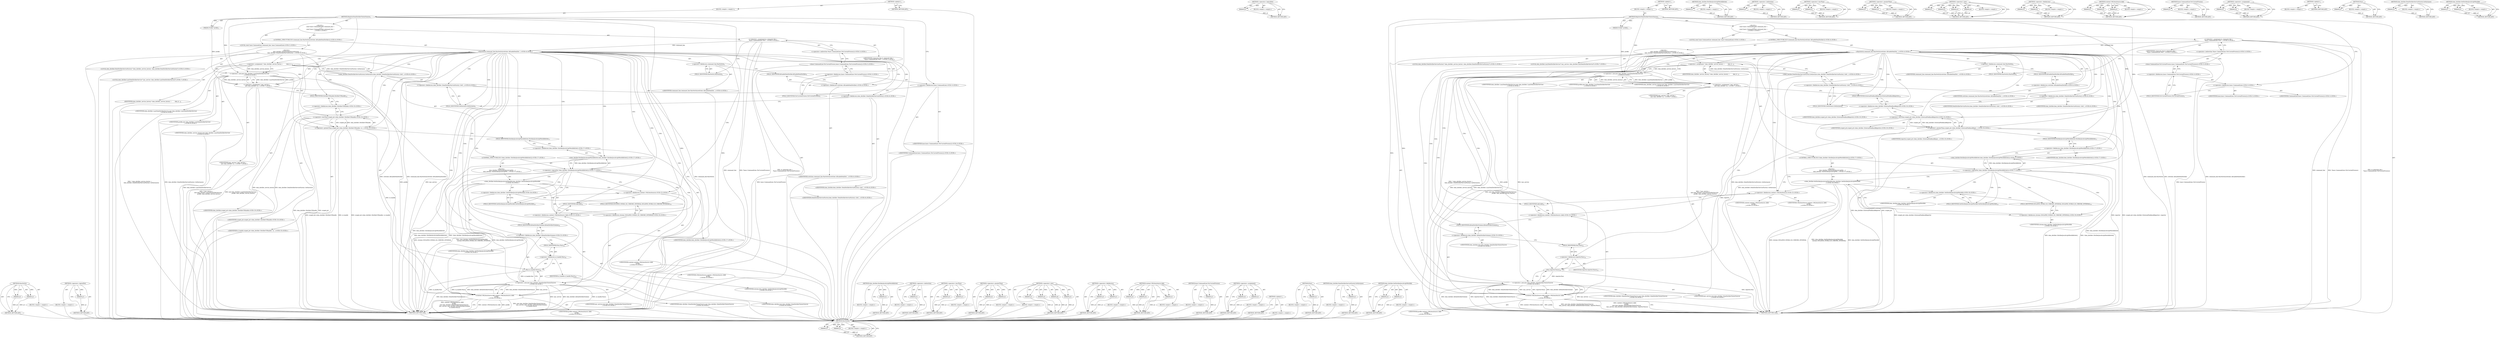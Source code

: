 digraph "dom_distiller.SetDistillerJavaScriptWorldId" {
vulnerable_137 [label=<(METHOD,HasSwitch)>];
vulnerable_138 [label=<(PARAM,p1)>];
vulnerable_139 [label=<(PARAM,p2)>];
vulnerable_140 [label=<(BLOCK,&lt;empty&gt;,&lt;empty&gt;)>];
vulnerable_141 [label=<(METHOD_RETURN,ANY)>];
vulnerable_163 [label=<(METHOD,&lt;operator&gt;.logicalNot)>];
vulnerable_164 [label=<(PARAM,p1)>];
vulnerable_165 [label=<(BLOCK,&lt;empty&gt;,&lt;empty&gt;)>];
vulnerable_166 [label=<(METHOD_RETURN,ANY)>];
vulnerable_6 [label=<(METHOD,&lt;global&gt;)<SUB>1</SUB>>];
vulnerable_7 [label=<(BLOCK,&lt;empty&gt;,&lt;empty&gt;)<SUB>1</SUB>>];
vulnerable_8 [label=<(METHOD,RegisterDomDistillerViewerSource)<SUB>1</SUB>>];
vulnerable_9 [label=<(PARAM,Profile* profile)<SUB>1</SUB>>];
vulnerable_10 [label="<(BLOCK,{
  const base::CommandLine&amp; command_line =
   ...,{
  const base::CommandLine&amp; command_line =
   ...)<SUB>1</SUB>>"];
vulnerable_11 [label="<(LOCAL,const base.CommandLine command_line: base.CommandLine)<SUB>2</SUB>>"];
vulnerable_12 [label="<(&lt;operator&gt;.assignment,&amp; command_line =
      *base::CommandLine::ForC...)<SUB>2</SUB>>"];
vulnerable_13 [label="<(IDENTIFIER,command_line,&amp; command_line =
      *base::CommandLine::ForC...)<SUB>2</SUB>>"];
vulnerable_14 [label="<(&lt;operator&gt;.indirection,*base::CommandLine::ForCurrentProcess())<SUB>3</SUB>>"];
vulnerable_15 [label="<(base.CommandLine.ForCurrentProcess,base::CommandLine::ForCurrentProcess())<SUB>3</SUB>>"];
vulnerable_16 [label="<(&lt;operator&gt;.fieldAccess,base::CommandLine::ForCurrentProcess)<SUB>3</SUB>>"];
vulnerable_17 [label="<(&lt;operator&gt;.fieldAccess,base::CommandLine)<SUB>3</SUB>>"];
vulnerable_18 [label="<(IDENTIFIER,base,base::CommandLine::ForCurrentProcess())<SUB>3</SUB>>"];
vulnerable_19 [label="<(IDENTIFIER,CommandLine,base::CommandLine::ForCurrentProcess())<SUB>3</SUB>>"];
vulnerable_20 [label=<(FIELD_IDENTIFIER,ForCurrentProcess,ForCurrentProcess)<SUB>3</SUB>>];
vulnerable_21 [label="<(CONTROL_STRUCTURE,IF,if (command_line.HasSwitch(switches::kEnableDomDistiller)))<SUB>4</SUB>>"];
vulnerable_22 [label="<(HasSwitch,command_line.HasSwitch(switches::kEnableDomDist...)<SUB>4</SUB>>"];
vulnerable_23 [label=<(&lt;operator&gt;.fieldAccess,command_line.HasSwitch)<SUB>4</SUB>>];
vulnerable_24 [label="<(IDENTIFIER,command_line,command_line.HasSwitch(switches::kEnableDomDist...)<SUB>4</SUB>>"];
vulnerable_25 [label=<(FIELD_IDENTIFIER,HasSwitch,HasSwitch)<SUB>4</SUB>>];
vulnerable_26 [label="<(&lt;operator&gt;.fieldAccess,switches::kEnableDomDistiller)<SUB>4</SUB>>"];
vulnerable_27 [label="<(IDENTIFIER,switches,command_line.HasSwitch(switches::kEnableDomDist...)<SUB>4</SUB>>"];
vulnerable_28 [label=<(FIELD_IDENTIFIER,kEnableDomDistiller,kEnableDomDistiller)<SUB>4</SUB>>];
vulnerable_29 [label="<(BLOCK,{
    dom_distiller::DomDistillerServiceFactory...,{
    dom_distiller::DomDistillerServiceFactory...)<SUB>4</SUB>>"];
vulnerable_30 [label="<(LOCAL,dom_distiller.DomDistillerServiceFactory* dom_distiller_service_factory: dom_distiller.DomDistillerServiceFactory*)<SUB>5</SUB>>"];
vulnerable_31 [label=<(&lt;operator&gt;.assignment,* dom_distiller_service_factory =
        dom_d...)<SUB>5</SUB>>];
vulnerable_32 [label=<(IDENTIFIER,dom_distiller_service_factory,* dom_distiller_service_factory =
        dom_d...)<SUB>5</SUB>>];
vulnerable_33 [label="<(dom_distiller.DomDistillerServiceFactory.GetInstance,dom_distiller::DomDistillerServiceFactory::GetI...)<SUB>6</SUB>>"];
vulnerable_34 [label="<(&lt;operator&gt;.fieldAccess,dom_distiller::DomDistillerServiceFactory::GetI...)<SUB>6</SUB>>"];
vulnerable_35 [label="<(&lt;operator&gt;.fieldAccess,dom_distiller::DomDistillerServiceFactory)<SUB>6</SUB>>"];
vulnerable_36 [label="<(IDENTIFIER,dom_distiller,dom_distiller::DomDistillerServiceFactory::GetI...)<SUB>6</SUB>>"];
vulnerable_37 [label="<(IDENTIFIER,DomDistillerServiceFactory,dom_distiller::DomDistillerServiceFactory::GetI...)<SUB>6</SUB>>"];
vulnerable_38 [label=<(FIELD_IDENTIFIER,GetInstance,GetInstance)<SUB>6</SUB>>];
vulnerable_39 [label="<(LOCAL,dom_distiller.LazyDomDistillerService* lazy_service: dom_distiller.LazyDomDistillerService*)<SUB>7</SUB>>"];
vulnerable_40 [label="<(&lt;operator&gt;.assignment,* lazy_service =
         new dom_distiller::La...)<SUB>7</SUB>>"];
vulnerable_41 [label="<(IDENTIFIER,lazy_service,* lazy_service =
         new dom_distiller::La...)<SUB>7</SUB>>"];
vulnerable_42 [label="<(&lt;operator&gt;.new,new dom_distiller::LazyDomDistillerService(
   ...)<SUB>8</SUB>>"];
vulnerable_43 [label="<(IDENTIFIER,dom_distiller::LazyDomDistillerService,new dom_distiller::LazyDomDistillerService(
   ...)<SUB>8</SUB>>"];
vulnerable_44 [label="<(IDENTIFIER,profile,new dom_distiller::LazyDomDistillerService(
   ...)<SUB>9</SUB>>"];
vulnerable_45 [label="<(IDENTIFIER,dom_distiller_service_factory,new dom_distiller::LazyDomDistillerService(
   ...)<SUB>9</SUB>>"];
vulnerable_46 [label="<(&lt;operator&gt;.greaterThan,scoped_ptr&lt;dom_distiller::ExternalFeedbackRepor...)<SUB>10</SUB>>"];
vulnerable_47 [label="<(&lt;operator&gt;.lessThan,scoped_ptr&lt;dom_distiller::ExternalFeedbackReporter)<SUB>10</SUB>>"];
vulnerable_48 [label="<(IDENTIFIER,scoped_ptr,scoped_ptr&lt;dom_distiller::ExternalFeedbackReporter)<SUB>10</SUB>>"];
vulnerable_49 [label="<(&lt;operator&gt;.fieldAccess,dom_distiller::ExternalFeedbackReporter)<SUB>10</SUB>>"];
vulnerable_50 [label="<(IDENTIFIER,dom_distiller,scoped_ptr&lt;dom_distiller::ExternalFeedbackReporter)<SUB>10</SUB>>"];
vulnerable_51 [label=<(FIELD_IDENTIFIER,ExternalFeedbackReporter,ExternalFeedbackReporter)<SUB>10</SUB>>];
vulnerable_52 [label="<(IDENTIFIER,reporter,scoped_ptr&lt;dom_distiller::ExternalFeedbackRepor...)<SUB>10</SUB>>"];
vulnerable_53 [label="<(CONTROL_STRUCTURE,IF,if (!dom_distiller::DistillerJavaScriptWorldIdIsSet()))<SUB>17</SUB>>"];
vulnerable_54 [label="<(&lt;operator&gt;.logicalNot,!dom_distiller::DistillerJavaScriptWorldIdIsSet())<SUB>17</SUB>>"];
vulnerable_55 [label="<(dom_distiller.DistillerJavaScriptWorldIdIsSet,dom_distiller::DistillerJavaScriptWorldIdIsSet())<SUB>17</SUB>>"];
vulnerable_56 [label="<(&lt;operator&gt;.fieldAccess,dom_distiller::DistillerJavaScriptWorldIdIsSet)<SUB>17</SUB>>"];
vulnerable_57 [label="<(IDENTIFIER,dom_distiller,dom_distiller::DistillerJavaScriptWorldIdIsSet())<SUB>17</SUB>>"];
vulnerable_58 [label=<(FIELD_IDENTIFIER,DistillerJavaScriptWorldIdIsSet,DistillerJavaScriptWorldIdIsSet)<SUB>17</SUB>>];
vulnerable_59 [label="<(BLOCK,{
      dom_distiller::SetDistillerJavaScriptWo...,{
      dom_distiller::SetDistillerJavaScriptWo...)<SUB>17</SUB>>"];
vulnerable_60 [label="<(dom_distiller.SetDistillerJavaScriptWorldId,dom_distiller::SetDistillerJavaScriptWorldId(
 ...)<SUB>18</SUB>>"];
vulnerable_61 [label="<(&lt;operator&gt;.fieldAccess,dom_distiller::SetDistillerJavaScriptWorldId)<SUB>18</SUB>>"];
vulnerable_62 [label="<(IDENTIFIER,dom_distiller,dom_distiller::SetDistillerJavaScriptWorldId(
 ...)<SUB>18</SUB>>"];
vulnerable_63 [label=<(FIELD_IDENTIFIER,SetDistillerJavaScriptWorldId,SetDistillerJavaScriptWorldId)<SUB>18</SUB>>];
vulnerable_64 [label="<(&lt;operator&gt;.fieldAccess,chrome::ISOLATED_WORLD_ID_CHROME_INTERNAL)<SUB>19</SUB>>"];
vulnerable_65 [label="<(IDENTIFIER,chrome,dom_distiller::SetDistillerJavaScriptWorldId(
 ...)<SUB>19</SUB>>"];
vulnerable_66 [label=<(FIELD_IDENTIFIER,ISOLATED_WORLD_ID_CHROME_INTERNAL,ISOLATED_WORLD_ID_CHROME_INTERNAL)<SUB>19</SUB>>];
vulnerable_67 [label="<(content.URLDataSource.Add,content::URLDataSource::Add(
         profile,
...)<SUB>22</SUB>>"];
vulnerable_68 [label="<(&lt;operator&gt;.fieldAccess,content::URLDataSource::Add)<SUB>22</SUB>>"];
vulnerable_69 [label="<(&lt;operator&gt;.fieldAccess,content::URLDataSource)<SUB>22</SUB>>"];
vulnerable_70 [label="<(IDENTIFIER,content,content::URLDataSource::Add(
         profile,
...)<SUB>22</SUB>>"];
vulnerable_71 [label="<(IDENTIFIER,URLDataSource,content::URLDataSource::Add(
         profile,
...)<SUB>22</SUB>>"];
vulnerable_72 [label=<(FIELD_IDENTIFIER,Add,Add)<SUB>22</SUB>>];
vulnerable_73 [label="<(IDENTIFIER,profile,content::URLDataSource::Add(
         profile,
...)<SUB>23</SUB>>"];
vulnerable_74 [label="<(&lt;operator&gt;.new,new dom_distiller::DomDistillerViewerSource(
  ...)<SUB>24</SUB>>"];
vulnerable_75 [label="<(IDENTIFIER,dom_distiller::DomDistillerViewerSource,new dom_distiller::DomDistillerViewerSource(
  ...)<SUB>24</SUB>>"];
vulnerable_76 [label="<(IDENTIFIER,lazy_service,new dom_distiller::DomDistillerViewerSource(
  ...)<SUB>25</SUB>>"];
vulnerable_77 [label="<(&lt;operator&gt;.fieldAccess,dom_distiller::kDomDistillerScheme)<SUB>25</SUB>>"];
vulnerable_78 [label="<(IDENTIFIER,dom_distiller,new dom_distiller::DomDistillerViewerSource(
  ...)<SUB>25</SUB>>"];
vulnerable_79 [label=<(FIELD_IDENTIFIER,kDomDistillerScheme,kDomDistillerScheme)<SUB>25</SUB>>];
vulnerable_80 [label=<(Pass,reporter.Pass())<SUB>25</SUB>>];
vulnerable_81 [label=<(&lt;operator&gt;.fieldAccess,reporter.Pass)<SUB>25</SUB>>];
vulnerable_82 [label=<(IDENTIFIER,reporter,reporter.Pass())<SUB>25</SUB>>];
vulnerable_83 [label=<(FIELD_IDENTIFIER,Pass,Pass)<SUB>25</SUB>>];
vulnerable_84 [label=<(METHOD_RETURN,void)<SUB>1</SUB>>];
vulnerable_86 [label=<(METHOD_RETURN,ANY)<SUB>1</SUB>>];
vulnerable_167 [label=<(METHOD,dom_distiller.DistillerJavaScriptWorldIdIsSet)>];
vulnerable_168 [label=<(PARAM,p1)>];
vulnerable_169 [label=<(BLOCK,&lt;empty&gt;,&lt;empty&gt;)>];
vulnerable_170 [label=<(METHOD_RETURN,ANY)>];
vulnerable_124 [label=<(METHOD,&lt;operator&gt;.indirection)>];
vulnerable_125 [label=<(PARAM,p1)>];
vulnerable_126 [label=<(BLOCK,&lt;empty&gt;,&lt;empty&gt;)>];
vulnerable_127 [label=<(METHOD_RETURN,ANY)>];
vulnerable_158 [label=<(METHOD,&lt;operator&gt;.lessThan)>];
vulnerable_159 [label=<(PARAM,p1)>];
vulnerable_160 [label=<(PARAM,p2)>];
vulnerable_161 [label=<(BLOCK,&lt;empty&gt;,&lt;empty&gt;)>];
vulnerable_162 [label=<(METHOD_RETURN,ANY)>];
vulnerable_153 [label=<(METHOD,&lt;operator&gt;.greaterThan)>];
vulnerable_154 [label=<(PARAM,p1)>];
vulnerable_155 [label=<(PARAM,p2)>];
vulnerable_156 [label=<(BLOCK,&lt;empty&gt;,&lt;empty&gt;)>];
vulnerable_157 [label=<(METHOD_RETURN,ANY)>];
vulnerable_146 [label=<(METHOD,&lt;operator&gt;.new)>];
vulnerable_147 [label=<(PARAM,p1)>];
vulnerable_148 [label=<(PARAM,p2)>];
vulnerable_149 [label=<(PARAM,p3)>];
vulnerable_150 [label=<(PARAM,p4)>];
vulnerable_151 [label=<(BLOCK,&lt;empty&gt;,&lt;empty&gt;)>];
vulnerable_152 [label=<(METHOD_RETURN,ANY)>];
vulnerable_132 [label=<(METHOD,&lt;operator&gt;.fieldAccess)>];
vulnerable_133 [label=<(PARAM,p1)>];
vulnerable_134 [label=<(PARAM,p2)>];
vulnerable_135 [label=<(BLOCK,&lt;empty&gt;,&lt;empty&gt;)>];
vulnerable_136 [label=<(METHOD_RETURN,ANY)>];
vulnerable_176 [label=<(METHOD,content.URLDataSource.Add)>];
vulnerable_177 [label=<(PARAM,p1)>];
vulnerable_178 [label=<(PARAM,p2)>];
vulnerable_179 [label=<(PARAM,p3)>];
vulnerable_180 [label=<(BLOCK,&lt;empty&gt;,&lt;empty&gt;)>];
vulnerable_181 [label=<(METHOD_RETURN,ANY)>];
vulnerable_128 [label=<(METHOD,base.CommandLine.ForCurrentProcess)>];
vulnerable_129 [label=<(PARAM,p1)>];
vulnerable_130 [label=<(BLOCK,&lt;empty&gt;,&lt;empty&gt;)>];
vulnerable_131 [label=<(METHOD_RETURN,ANY)>];
vulnerable_119 [label=<(METHOD,&lt;operator&gt;.assignment)>];
vulnerable_120 [label=<(PARAM,p1)>];
vulnerable_121 [label=<(PARAM,p2)>];
vulnerable_122 [label=<(BLOCK,&lt;empty&gt;,&lt;empty&gt;)>];
vulnerable_123 [label=<(METHOD_RETURN,ANY)>];
vulnerable_113 [label=<(METHOD,&lt;global&gt;)<SUB>1</SUB>>];
vulnerable_114 [label=<(BLOCK,&lt;empty&gt;,&lt;empty&gt;)>];
vulnerable_115 [label=<(METHOD_RETURN,ANY)>];
vulnerable_182 [label=<(METHOD,Pass)>];
vulnerable_183 [label=<(PARAM,p1)>];
vulnerable_184 [label=<(BLOCK,&lt;empty&gt;,&lt;empty&gt;)>];
vulnerable_185 [label=<(METHOD_RETURN,ANY)>];
vulnerable_142 [label=<(METHOD,dom_distiller.DomDistillerServiceFactory.GetInstance)>];
vulnerable_143 [label=<(PARAM,p1)>];
vulnerable_144 [label=<(BLOCK,&lt;empty&gt;,&lt;empty&gt;)>];
vulnerable_145 [label=<(METHOD_RETURN,ANY)>];
vulnerable_171 [label=<(METHOD,dom_distiller.SetDistillerJavaScriptWorldId)>];
vulnerable_172 [label=<(PARAM,p1)>];
vulnerable_173 [label=<(PARAM,p2)>];
vulnerable_174 [label=<(BLOCK,&lt;empty&gt;,&lt;empty&gt;)>];
vulnerable_175 [label=<(METHOD_RETURN,ANY)>];
fixed_137 [label=<(METHOD,HasSwitch)>];
fixed_138 [label=<(PARAM,p1)>];
fixed_139 [label=<(PARAM,p2)>];
fixed_140 [label=<(BLOCK,&lt;empty&gt;,&lt;empty&gt;)>];
fixed_141 [label=<(METHOD_RETURN,ANY)>];
fixed_163 [label=<(METHOD,&lt;operator&gt;.logicalNot)>];
fixed_164 [label=<(PARAM,p1)>];
fixed_165 [label=<(BLOCK,&lt;empty&gt;,&lt;empty&gt;)>];
fixed_166 [label=<(METHOD_RETURN,ANY)>];
fixed_6 [label=<(METHOD,&lt;global&gt;)<SUB>1</SUB>>];
fixed_7 [label=<(BLOCK,&lt;empty&gt;,&lt;empty&gt;)<SUB>1</SUB>>];
fixed_8 [label=<(METHOD,RegisterDomDistillerViewerSource)<SUB>1</SUB>>];
fixed_9 [label=<(PARAM,Profile* profile)<SUB>1</SUB>>];
fixed_10 [label="<(BLOCK,{
  const base::CommandLine&amp; command_line =
   ...,{
  const base::CommandLine&amp; command_line =
   ...)<SUB>1</SUB>>"];
fixed_11 [label="<(LOCAL,const base.CommandLine command_line: base.CommandLine)<SUB>2</SUB>>"];
fixed_12 [label="<(&lt;operator&gt;.assignment,&amp; command_line =
      *base::CommandLine::ForC...)<SUB>2</SUB>>"];
fixed_13 [label="<(IDENTIFIER,command_line,&amp; command_line =
      *base::CommandLine::ForC...)<SUB>2</SUB>>"];
fixed_14 [label="<(&lt;operator&gt;.indirection,*base::CommandLine::ForCurrentProcess())<SUB>3</SUB>>"];
fixed_15 [label="<(base.CommandLine.ForCurrentProcess,base::CommandLine::ForCurrentProcess())<SUB>3</SUB>>"];
fixed_16 [label="<(&lt;operator&gt;.fieldAccess,base::CommandLine::ForCurrentProcess)<SUB>3</SUB>>"];
fixed_17 [label="<(&lt;operator&gt;.fieldAccess,base::CommandLine)<SUB>3</SUB>>"];
fixed_18 [label="<(IDENTIFIER,base,base::CommandLine::ForCurrentProcess())<SUB>3</SUB>>"];
fixed_19 [label="<(IDENTIFIER,CommandLine,base::CommandLine::ForCurrentProcess())<SUB>3</SUB>>"];
fixed_20 [label=<(FIELD_IDENTIFIER,ForCurrentProcess,ForCurrentProcess)<SUB>3</SUB>>];
fixed_21 [label="<(CONTROL_STRUCTURE,IF,if (command_line.HasSwitch(switches::kEnableDomDistiller)))<SUB>4</SUB>>"];
fixed_22 [label="<(HasSwitch,command_line.HasSwitch(switches::kEnableDomDist...)<SUB>4</SUB>>"];
fixed_23 [label=<(&lt;operator&gt;.fieldAccess,command_line.HasSwitch)<SUB>4</SUB>>];
fixed_24 [label="<(IDENTIFIER,command_line,command_line.HasSwitch(switches::kEnableDomDist...)<SUB>4</SUB>>"];
fixed_25 [label=<(FIELD_IDENTIFIER,HasSwitch,HasSwitch)<SUB>4</SUB>>];
fixed_26 [label="<(&lt;operator&gt;.fieldAccess,switches::kEnableDomDistiller)<SUB>4</SUB>>"];
fixed_27 [label="<(IDENTIFIER,switches,command_line.HasSwitch(switches::kEnableDomDist...)<SUB>4</SUB>>"];
fixed_28 [label=<(FIELD_IDENTIFIER,kEnableDomDistiller,kEnableDomDistiller)<SUB>4</SUB>>];
fixed_29 [label="<(BLOCK,{
    dom_distiller::DomDistillerServiceFactory...,{
    dom_distiller::DomDistillerServiceFactory...)<SUB>4</SUB>>"];
fixed_30 [label="<(LOCAL,dom_distiller.DomDistillerServiceFactory* dom_distiller_service_factory: dom_distiller.DomDistillerServiceFactory*)<SUB>5</SUB>>"];
fixed_31 [label=<(&lt;operator&gt;.assignment,* dom_distiller_service_factory =
        dom_d...)<SUB>5</SUB>>];
fixed_32 [label=<(IDENTIFIER,dom_distiller_service_factory,* dom_distiller_service_factory =
        dom_d...)<SUB>5</SUB>>];
fixed_33 [label="<(dom_distiller.DomDistillerServiceFactory.GetInstance,dom_distiller::DomDistillerServiceFactory::GetI...)<SUB>6</SUB>>"];
fixed_34 [label="<(&lt;operator&gt;.fieldAccess,dom_distiller::DomDistillerServiceFactory::GetI...)<SUB>6</SUB>>"];
fixed_35 [label="<(&lt;operator&gt;.fieldAccess,dom_distiller::DomDistillerServiceFactory)<SUB>6</SUB>>"];
fixed_36 [label="<(IDENTIFIER,dom_distiller,dom_distiller::DomDistillerServiceFactory::GetI...)<SUB>6</SUB>>"];
fixed_37 [label="<(IDENTIFIER,DomDistillerServiceFactory,dom_distiller::DomDistillerServiceFactory::GetI...)<SUB>6</SUB>>"];
fixed_38 [label=<(FIELD_IDENTIFIER,GetInstance,GetInstance)<SUB>6</SUB>>];
fixed_39 [label="<(LOCAL,dom_distiller.LazyDomDistillerService* lazy_service: dom_distiller.LazyDomDistillerService*)<SUB>7</SUB>>"];
fixed_40 [label="<(&lt;operator&gt;.assignment,* lazy_service =
         new dom_distiller::La...)<SUB>7</SUB>>"];
fixed_41 [label="<(IDENTIFIER,lazy_service,* lazy_service =
         new dom_distiller::La...)<SUB>7</SUB>>"];
fixed_42 [label="<(&lt;operator&gt;.new,new dom_distiller::LazyDomDistillerService(
   ...)<SUB>8</SUB>>"];
fixed_43 [label="<(IDENTIFIER,dom_distiller::LazyDomDistillerService,new dom_distiller::LazyDomDistillerService(
   ...)<SUB>8</SUB>>"];
fixed_44 [label="<(IDENTIFIER,profile,new dom_distiller::LazyDomDistillerService(
   ...)<SUB>9</SUB>>"];
fixed_45 [label="<(IDENTIFIER,dom_distiller_service_factory,new dom_distiller::LazyDomDistillerService(
   ...)<SUB>9</SUB>>"];
fixed_46 [label="<(&lt;operator&gt;.greaterThan,scoped_ptr&lt;dom_distiller::DistillerUIHandle&gt; ui...)<SUB>10</SUB>>"];
fixed_47 [label="<(&lt;operator&gt;.lessThan,scoped_ptr&lt;dom_distiller::DistillerUIHandle)<SUB>10</SUB>>"];
fixed_48 [label="<(IDENTIFIER,scoped_ptr,scoped_ptr&lt;dom_distiller::DistillerUIHandle)<SUB>10</SUB>>"];
fixed_49 [label="<(&lt;operator&gt;.fieldAccess,dom_distiller::DistillerUIHandle)<SUB>10</SUB>>"];
fixed_50 [label="<(IDENTIFIER,dom_distiller,scoped_ptr&lt;dom_distiller::DistillerUIHandle)<SUB>10</SUB>>"];
fixed_51 [label=<(FIELD_IDENTIFIER,DistillerUIHandle,DistillerUIHandle)<SUB>10</SUB>>];
fixed_52 [label="<(IDENTIFIER,ui_handle,scoped_ptr&lt;dom_distiller::DistillerUIHandle&gt; ui...)<SUB>10</SUB>>"];
fixed_53 [label="<(CONTROL_STRUCTURE,IF,if (!dom_distiller::DistillerJavaScriptWorldIdIsSet()))<SUB>17</SUB>>"];
fixed_54 [label="<(&lt;operator&gt;.logicalNot,!dom_distiller::DistillerJavaScriptWorldIdIsSet())<SUB>17</SUB>>"];
fixed_55 [label="<(dom_distiller.DistillerJavaScriptWorldIdIsSet,dom_distiller::DistillerJavaScriptWorldIdIsSet())<SUB>17</SUB>>"];
fixed_56 [label="<(&lt;operator&gt;.fieldAccess,dom_distiller::DistillerJavaScriptWorldIdIsSet)<SUB>17</SUB>>"];
fixed_57 [label="<(IDENTIFIER,dom_distiller,dom_distiller::DistillerJavaScriptWorldIdIsSet())<SUB>17</SUB>>"];
fixed_58 [label=<(FIELD_IDENTIFIER,DistillerJavaScriptWorldIdIsSet,DistillerJavaScriptWorldIdIsSet)<SUB>17</SUB>>];
fixed_59 [label="<(BLOCK,{
      dom_distiller::SetDistillerJavaScriptWo...,{
      dom_distiller::SetDistillerJavaScriptWo...)<SUB>17</SUB>>"];
fixed_60 [label="<(dom_distiller.SetDistillerJavaScriptWorldId,dom_distiller::SetDistillerJavaScriptWorldId(
 ...)<SUB>18</SUB>>"];
fixed_61 [label="<(&lt;operator&gt;.fieldAccess,dom_distiller::SetDistillerJavaScriptWorldId)<SUB>18</SUB>>"];
fixed_62 [label="<(IDENTIFIER,dom_distiller,dom_distiller::SetDistillerJavaScriptWorldId(
 ...)<SUB>18</SUB>>"];
fixed_63 [label=<(FIELD_IDENTIFIER,SetDistillerJavaScriptWorldId,SetDistillerJavaScriptWorldId)<SUB>18</SUB>>];
fixed_64 [label="<(&lt;operator&gt;.fieldAccess,chrome::ISOLATED_WORLD_ID_CHROME_INTERNAL)<SUB>19</SUB>>"];
fixed_65 [label="<(IDENTIFIER,chrome,dom_distiller::SetDistillerJavaScriptWorldId(
 ...)<SUB>19</SUB>>"];
fixed_66 [label=<(FIELD_IDENTIFIER,ISOLATED_WORLD_ID_CHROME_INTERNAL,ISOLATED_WORLD_ID_CHROME_INTERNAL)<SUB>19</SUB>>];
fixed_67 [label="<(content.URLDataSource.Add,content::URLDataSource::Add(
         profile,
...)<SUB>22</SUB>>"];
fixed_68 [label="<(&lt;operator&gt;.fieldAccess,content::URLDataSource::Add)<SUB>22</SUB>>"];
fixed_69 [label="<(&lt;operator&gt;.fieldAccess,content::URLDataSource)<SUB>22</SUB>>"];
fixed_70 [label="<(IDENTIFIER,content,content::URLDataSource::Add(
         profile,
...)<SUB>22</SUB>>"];
fixed_71 [label="<(IDENTIFIER,URLDataSource,content::URLDataSource::Add(
         profile,
...)<SUB>22</SUB>>"];
fixed_72 [label=<(FIELD_IDENTIFIER,Add,Add)<SUB>22</SUB>>];
fixed_73 [label="<(IDENTIFIER,profile,content::URLDataSource::Add(
         profile,
...)<SUB>23</SUB>>"];
fixed_74 [label="<(&lt;operator&gt;.new,new dom_distiller::DomDistillerViewerSource(
  ...)<SUB>24</SUB>>"];
fixed_75 [label="<(IDENTIFIER,dom_distiller::DomDistillerViewerSource,new dom_distiller::DomDistillerViewerSource(
  ...)<SUB>24</SUB>>"];
fixed_76 [label="<(IDENTIFIER,lazy_service,new dom_distiller::DomDistillerViewerSource(
  ...)<SUB>25</SUB>>"];
fixed_77 [label="<(&lt;operator&gt;.fieldAccess,dom_distiller::kDomDistillerScheme)<SUB>25</SUB>>"];
fixed_78 [label="<(IDENTIFIER,dom_distiller,new dom_distiller::DomDistillerViewerSource(
  ...)<SUB>25</SUB>>"];
fixed_79 [label=<(FIELD_IDENTIFIER,kDomDistillerScheme,kDomDistillerScheme)<SUB>25</SUB>>];
fixed_80 [label=<(Pass,ui_handle.Pass())<SUB>26</SUB>>];
fixed_81 [label=<(&lt;operator&gt;.fieldAccess,ui_handle.Pass)<SUB>26</SUB>>];
fixed_82 [label=<(IDENTIFIER,ui_handle,ui_handle.Pass())<SUB>26</SUB>>];
fixed_83 [label=<(FIELD_IDENTIFIER,Pass,Pass)<SUB>26</SUB>>];
fixed_84 [label=<(METHOD_RETURN,void)<SUB>1</SUB>>];
fixed_86 [label=<(METHOD_RETURN,ANY)<SUB>1</SUB>>];
fixed_167 [label=<(METHOD,dom_distiller.DistillerJavaScriptWorldIdIsSet)>];
fixed_168 [label=<(PARAM,p1)>];
fixed_169 [label=<(BLOCK,&lt;empty&gt;,&lt;empty&gt;)>];
fixed_170 [label=<(METHOD_RETURN,ANY)>];
fixed_124 [label=<(METHOD,&lt;operator&gt;.indirection)>];
fixed_125 [label=<(PARAM,p1)>];
fixed_126 [label=<(BLOCK,&lt;empty&gt;,&lt;empty&gt;)>];
fixed_127 [label=<(METHOD_RETURN,ANY)>];
fixed_158 [label=<(METHOD,&lt;operator&gt;.lessThan)>];
fixed_159 [label=<(PARAM,p1)>];
fixed_160 [label=<(PARAM,p2)>];
fixed_161 [label=<(BLOCK,&lt;empty&gt;,&lt;empty&gt;)>];
fixed_162 [label=<(METHOD_RETURN,ANY)>];
fixed_153 [label=<(METHOD,&lt;operator&gt;.greaterThan)>];
fixed_154 [label=<(PARAM,p1)>];
fixed_155 [label=<(PARAM,p2)>];
fixed_156 [label=<(BLOCK,&lt;empty&gt;,&lt;empty&gt;)>];
fixed_157 [label=<(METHOD_RETURN,ANY)>];
fixed_146 [label=<(METHOD,&lt;operator&gt;.new)>];
fixed_147 [label=<(PARAM,p1)>];
fixed_148 [label=<(PARAM,p2)>];
fixed_149 [label=<(PARAM,p3)>];
fixed_150 [label=<(PARAM,p4)>];
fixed_151 [label=<(BLOCK,&lt;empty&gt;,&lt;empty&gt;)>];
fixed_152 [label=<(METHOD_RETURN,ANY)>];
fixed_132 [label=<(METHOD,&lt;operator&gt;.fieldAccess)>];
fixed_133 [label=<(PARAM,p1)>];
fixed_134 [label=<(PARAM,p2)>];
fixed_135 [label=<(BLOCK,&lt;empty&gt;,&lt;empty&gt;)>];
fixed_136 [label=<(METHOD_RETURN,ANY)>];
fixed_176 [label=<(METHOD,content.URLDataSource.Add)>];
fixed_177 [label=<(PARAM,p1)>];
fixed_178 [label=<(PARAM,p2)>];
fixed_179 [label=<(PARAM,p3)>];
fixed_180 [label=<(BLOCK,&lt;empty&gt;,&lt;empty&gt;)>];
fixed_181 [label=<(METHOD_RETURN,ANY)>];
fixed_128 [label=<(METHOD,base.CommandLine.ForCurrentProcess)>];
fixed_129 [label=<(PARAM,p1)>];
fixed_130 [label=<(BLOCK,&lt;empty&gt;,&lt;empty&gt;)>];
fixed_131 [label=<(METHOD_RETURN,ANY)>];
fixed_119 [label=<(METHOD,&lt;operator&gt;.assignment)>];
fixed_120 [label=<(PARAM,p1)>];
fixed_121 [label=<(PARAM,p2)>];
fixed_122 [label=<(BLOCK,&lt;empty&gt;,&lt;empty&gt;)>];
fixed_123 [label=<(METHOD_RETURN,ANY)>];
fixed_113 [label=<(METHOD,&lt;global&gt;)<SUB>1</SUB>>];
fixed_114 [label=<(BLOCK,&lt;empty&gt;,&lt;empty&gt;)>];
fixed_115 [label=<(METHOD_RETURN,ANY)>];
fixed_182 [label=<(METHOD,Pass)>];
fixed_183 [label=<(PARAM,p1)>];
fixed_184 [label=<(BLOCK,&lt;empty&gt;,&lt;empty&gt;)>];
fixed_185 [label=<(METHOD_RETURN,ANY)>];
fixed_142 [label=<(METHOD,dom_distiller.DomDistillerServiceFactory.GetInstance)>];
fixed_143 [label=<(PARAM,p1)>];
fixed_144 [label=<(BLOCK,&lt;empty&gt;,&lt;empty&gt;)>];
fixed_145 [label=<(METHOD_RETURN,ANY)>];
fixed_171 [label=<(METHOD,dom_distiller.SetDistillerJavaScriptWorldId)>];
fixed_172 [label=<(PARAM,p1)>];
fixed_173 [label=<(PARAM,p2)>];
fixed_174 [label=<(BLOCK,&lt;empty&gt;,&lt;empty&gt;)>];
fixed_175 [label=<(METHOD_RETURN,ANY)>];
vulnerable_137 -> vulnerable_138  [key=0, label="AST: "];
vulnerable_137 -> vulnerable_138  [key=1, label="DDG: "];
vulnerable_137 -> vulnerable_140  [key=0, label="AST: "];
vulnerable_137 -> vulnerable_139  [key=0, label="AST: "];
vulnerable_137 -> vulnerable_139  [key=1, label="DDG: "];
vulnerable_137 -> vulnerable_141  [key=0, label="AST: "];
vulnerable_137 -> vulnerable_141  [key=1, label="CFG: "];
vulnerable_138 -> vulnerable_141  [key=0, label="DDG: p1"];
vulnerable_139 -> vulnerable_141  [key=0, label="DDG: p2"];
vulnerable_163 -> vulnerable_164  [key=0, label="AST: "];
vulnerable_163 -> vulnerable_164  [key=1, label="DDG: "];
vulnerable_163 -> vulnerable_165  [key=0, label="AST: "];
vulnerable_163 -> vulnerable_166  [key=0, label="AST: "];
vulnerable_163 -> vulnerable_166  [key=1, label="CFG: "];
vulnerable_164 -> vulnerable_166  [key=0, label="DDG: p1"];
vulnerable_6 -> vulnerable_7  [key=0, label="AST: "];
vulnerable_6 -> vulnerable_86  [key=0, label="AST: "];
vulnerable_6 -> vulnerable_86  [key=1, label="CFG: "];
vulnerable_7 -> vulnerable_8  [key=0, label="AST: "];
vulnerable_8 -> vulnerable_9  [key=0, label="AST: "];
vulnerable_8 -> vulnerable_9  [key=1, label="DDG: "];
vulnerable_8 -> vulnerable_10  [key=0, label="AST: "];
vulnerable_8 -> vulnerable_84  [key=0, label="AST: "];
vulnerable_8 -> vulnerable_17  [key=0, label="CFG: "];
vulnerable_8 -> vulnerable_46  [key=0, label="DDG: "];
vulnerable_8 -> vulnerable_67  [key=0, label="DDG: "];
vulnerable_8 -> vulnerable_42  [key=0, label="DDG: "];
vulnerable_8 -> vulnerable_47  [key=0, label="DDG: "];
vulnerable_8 -> vulnerable_74  [key=0, label="DDG: "];
vulnerable_9 -> vulnerable_42  [key=0, label="DDG: profile"];
vulnerable_10 -> vulnerable_11  [key=0, label="AST: "];
vulnerable_10 -> vulnerable_12  [key=0, label="AST: "];
vulnerable_10 -> vulnerable_21  [key=0, label="AST: "];
vulnerable_12 -> vulnerable_13  [key=0, label="AST: "];
vulnerable_12 -> vulnerable_14  [key=0, label="AST: "];
vulnerable_12 -> vulnerable_25  [key=0, label="CFG: "];
vulnerable_12 -> vulnerable_84  [key=0, label="DDG: command_line"];
vulnerable_12 -> vulnerable_84  [key=1, label="DDG: *base::CommandLine::ForCurrentProcess()"];
vulnerable_12 -> vulnerable_84  [key=2, label="DDG: &amp; command_line =
      *base::CommandLine::ForCurrentProcess()"];
vulnerable_12 -> vulnerable_22  [key=0, label="DDG: command_line"];
vulnerable_14 -> vulnerable_15  [key=0, label="AST: "];
vulnerable_14 -> vulnerable_12  [key=0, label="CFG: "];
vulnerable_15 -> vulnerable_16  [key=0, label="AST: "];
vulnerable_15 -> vulnerable_14  [key=0, label="CFG: "];
vulnerable_15 -> vulnerable_84  [key=0, label="DDG: base::CommandLine::ForCurrentProcess"];
vulnerable_16 -> vulnerable_17  [key=0, label="AST: "];
vulnerable_16 -> vulnerable_20  [key=0, label="AST: "];
vulnerable_16 -> vulnerable_15  [key=0, label="CFG: "];
vulnerable_17 -> vulnerable_18  [key=0, label="AST: "];
vulnerable_17 -> vulnerable_19  [key=0, label="AST: "];
vulnerable_17 -> vulnerable_20  [key=0, label="CFG: "];
vulnerable_20 -> vulnerable_16  [key=0, label="CFG: "];
vulnerable_21 -> vulnerable_22  [key=0, label="AST: "];
vulnerable_21 -> vulnerable_29  [key=0, label="AST: "];
vulnerable_22 -> vulnerable_23  [key=0, label="AST: "];
vulnerable_22 -> vulnerable_26  [key=0, label="AST: "];
vulnerable_22 -> vulnerable_84  [key=0, label="CFG: "];
vulnerable_22 -> vulnerable_84  [key=1, label="DDG: command_line.HasSwitch"];
vulnerable_22 -> vulnerable_84  [key=2, label="DDG: switches::kEnableDomDistiller"];
vulnerable_22 -> vulnerable_84  [key=3, label="DDG: command_line.HasSwitch(switches::kEnableDomDistiller)"];
vulnerable_22 -> vulnerable_35  [key=0, label="CFG: "];
vulnerable_22 -> vulnerable_35  [key=1, label="CDG: "];
vulnerable_22 -> vulnerable_47  [key=0, label="CDG: "];
vulnerable_22 -> vulnerable_34  [key=0, label="CDG: "];
vulnerable_22 -> vulnerable_68  [key=0, label="CDG: "];
vulnerable_22 -> vulnerable_49  [key=0, label="CDG: "];
vulnerable_22 -> vulnerable_77  [key=0, label="CDG: "];
vulnerable_22 -> vulnerable_42  [key=0, label="CDG: "];
vulnerable_22 -> vulnerable_51  [key=0, label="CDG: "];
vulnerable_22 -> vulnerable_46  [key=0, label="CDG: "];
vulnerable_22 -> vulnerable_81  [key=0, label="CDG: "];
vulnerable_22 -> vulnerable_38  [key=0, label="CDG: "];
vulnerable_22 -> vulnerable_72  [key=0, label="CDG: "];
vulnerable_22 -> vulnerable_56  [key=0, label="CDG: "];
vulnerable_22 -> vulnerable_69  [key=0, label="CDG: "];
vulnerable_22 -> vulnerable_67  [key=0, label="CDG: "];
vulnerable_22 -> vulnerable_74  [key=0, label="CDG: "];
vulnerable_22 -> vulnerable_40  [key=0, label="CDG: "];
vulnerable_22 -> vulnerable_54  [key=0, label="CDG: "];
vulnerable_22 -> vulnerable_79  [key=0, label="CDG: "];
vulnerable_22 -> vulnerable_80  [key=0, label="CDG: "];
vulnerable_22 -> vulnerable_58  [key=0, label="CDG: "];
vulnerable_22 -> vulnerable_33  [key=0, label="CDG: "];
vulnerable_22 -> vulnerable_83  [key=0, label="CDG: "];
vulnerable_22 -> vulnerable_55  [key=0, label="CDG: "];
vulnerable_22 -> vulnerable_31  [key=0, label="CDG: "];
vulnerable_23 -> vulnerable_24  [key=0, label="AST: "];
vulnerable_23 -> vulnerable_25  [key=0, label="AST: "];
vulnerable_23 -> vulnerable_28  [key=0, label="CFG: "];
vulnerable_25 -> vulnerable_23  [key=0, label="CFG: "];
vulnerable_26 -> vulnerable_27  [key=0, label="AST: "];
vulnerable_26 -> vulnerable_28  [key=0, label="AST: "];
vulnerable_26 -> vulnerable_22  [key=0, label="CFG: "];
vulnerable_28 -> vulnerable_26  [key=0, label="CFG: "];
vulnerable_29 -> vulnerable_30  [key=0, label="AST: "];
vulnerable_29 -> vulnerable_31  [key=0, label="AST: "];
vulnerable_29 -> vulnerable_39  [key=0, label="AST: "];
vulnerable_29 -> vulnerable_40  [key=0, label="AST: "];
vulnerable_29 -> vulnerable_46  [key=0, label="AST: "];
vulnerable_29 -> vulnerable_53  [key=0, label="AST: "];
vulnerable_29 -> vulnerable_67  [key=0, label="AST: "];
vulnerable_31 -> vulnerable_32  [key=0, label="AST: "];
vulnerable_31 -> vulnerable_33  [key=0, label="AST: "];
vulnerable_31 -> vulnerable_42  [key=0, label="CFG: "];
vulnerable_31 -> vulnerable_42  [key=1, label="DDG: dom_distiller_service_factory"];
vulnerable_31 -> vulnerable_84  [key=0, label="DDG: dom_distiller::DomDistillerServiceFactory::GetInstance()"];
vulnerable_31 -> vulnerable_84  [key=1, label="DDG: * dom_distiller_service_factory =
        dom_distiller::DomDistillerServiceFactory::GetInstance()"];
vulnerable_33 -> vulnerable_34  [key=0, label="AST: "];
vulnerable_33 -> vulnerable_31  [key=0, label="CFG: "];
vulnerable_33 -> vulnerable_31  [key=1, label="DDG: dom_distiller::DomDistillerServiceFactory::GetInstance"];
vulnerable_33 -> vulnerable_84  [key=0, label="DDG: dom_distiller::DomDistillerServiceFactory::GetInstance"];
vulnerable_34 -> vulnerable_35  [key=0, label="AST: "];
vulnerable_34 -> vulnerable_38  [key=0, label="AST: "];
vulnerable_34 -> vulnerable_33  [key=0, label="CFG: "];
vulnerable_35 -> vulnerable_36  [key=0, label="AST: "];
vulnerable_35 -> vulnerable_37  [key=0, label="AST: "];
vulnerable_35 -> vulnerable_38  [key=0, label="CFG: "];
vulnerable_38 -> vulnerable_34  [key=0, label="CFG: "];
vulnerable_40 -> vulnerable_41  [key=0, label="AST: "];
vulnerable_40 -> vulnerable_42  [key=0, label="AST: "];
vulnerable_40 -> vulnerable_51  [key=0, label="CFG: "];
vulnerable_40 -> vulnerable_84  [key=0, label="DDG: new dom_distiller::LazyDomDistillerService(
             profile, dom_distiller_service_factory)"];
vulnerable_40 -> vulnerable_84  [key=1, label="DDG: * lazy_service =
         new dom_distiller::LazyDomDistillerService(
             profile, dom_distiller_service_factory)"];
vulnerable_40 -> vulnerable_74  [key=0, label="DDG: lazy_service"];
vulnerable_42 -> vulnerable_43  [key=0, label="AST: "];
vulnerable_42 -> vulnerable_44  [key=0, label="AST: "];
vulnerable_42 -> vulnerable_45  [key=0, label="AST: "];
vulnerable_42 -> vulnerable_40  [key=0, label="CFG: "];
vulnerable_42 -> vulnerable_40  [key=1, label="DDG: dom_distiller::LazyDomDistillerService"];
vulnerable_42 -> vulnerable_40  [key=2, label="DDG: profile"];
vulnerable_42 -> vulnerable_40  [key=3, label="DDG: dom_distiller_service_factory"];
vulnerable_42 -> vulnerable_84  [key=0, label="DDG: dom_distiller_service_factory"];
vulnerable_42 -> vulnerable_84  [key=1, label="DDG: dom_distiller::LazyDomDistillerService"];
vulnerable_42 -> vulnerable_67  [key=0, label="DDG: profile"];
vulnerable_46 -> vulnerable_47  [key=0, label="AST: "];
vulnerable_46 -> vulnerable_52  [key=0, label="AST: "];
vulnerable_46 -> vulnerable_58  [key=0, label="CFG: "];
vulnerable_46 -> vulnerable_84  [key=0, label="DDG: scoped_ptr&lt;dom_distiller::ExternalFeedbackReporter"];
vulnerable_46 -> vulnerable_84  [key=1, label="DDG: reporter"];
vulnerable_46 -> vulnerable_84  [key=2, label="DDG: scoped_ptr&lt;dom_distiller::ExternalFeedbackReporter&gt; reporter"];
vulnerable_46 -> vulnerable_80  [key=0, label="DDG: reporter"];
vulnerable_47 -> vulnerable_48  [key=0, label="AST: "];
vulnerable_47 -> vulnerable_49  [key=0, label="AST: "];
vulnerable_47 -> vulnerable_46  [key=0, label="CFG: "];
vulnerable_47 -> vulnerable_46  [key=1, label="DDG: scoped_ptr"];
vulnerable_47 -> vulnerable_46  [key=2, label="DDG: dom_distiller::ExternalFeedbackReporter"];
vulnerable_47 -> vulnerable_84  [key=0, label="DDG: dom_distiller::ExternalFeedbackReporter"];
vulnerable_47 -> vulnerable_84  [key=1, label="DDG: scoped_ptr"];
vulnerable_49 -> vulnerable_50  [key=0, label="AST: "];
vulnerable_49 -> vulnerable_51  [key=0, label="AST: "];
vulnerable_49 -> vulnerable_47  [key=0, label="CFG: "];
vulnerable_51 -> vulnerable_49  [key=0, label="CFG: "];
vulnerable_53 -> vulnerable_54  [key=0, label="AST: "];
vulnerable_53 -> vulnerable_59  [key=0, label="AST: "];
vulnerable_54 -> vulnerable_55  [key=0, label="AST: "];
vulnerable_54 -> vulnerable_63  [key=0, label="CFG: "];
vulnerable_54 -> vulnerable_63  [key=1, label="CDG: "];
vulnerable_54 -> vulnerable_69  [key=0, label="CFG: "];
vulnerable_54 -> vulnerable_84  [key=0, label="DDG: dom_distiller::DistillerJavaScriptWorldIdIsSet()"];
vulnerable_54 -> vulnerable_84  [key=1, label="DDG: !dom_distiller::DistillerJavaScriptWorldIdIsSet()"];
vulnerable_54 -> vulnerable_60  [key=0, label="CDG: "];
vulnerable_54 -> vulnerable_64  [key=0, label="CDG: "];
vulnerable_54 -> vulnerable_66  [key=0, label="CDG: "];
vulnerable_54 -> vulnerable_61  [key=0, label="CDG: "];
vulnerable_55 -> vulnerable_56  [key=0, label="AST: "];
vulnerable_55 -> vulnerable_54  [key=0, label="CFG: "];
vulnerable_55 -> vulnerable_54  [key=1, label="DDG: dom_distiller::DistillerJavaScriptWorldIdIsSet"];
vulnerable_55 -> vulnerable_84  [key=0, label="DDG: dom_distiller::DistillerJavaScriptWorldIdIsSet"];
vulnerable_56 -> vulnerable_57  [key=0, label="AST: "];
vulnerable_56 -> vulnerable_58  [key=0, label="AST: "];
vulnerable_56 -> vulnerable_55  [key=0, label="CFG: "];
vulnerable_58 -> vulnerable_56  [key=0, label="CFG: "];
vulnerable_59 -> vulnerable_60  [key=0, label="AST: "];
vulnerable_60 -> vulnerable_61  [key=0, label="AST: "];
vulnerable_60 -> vulnerable_64  [key=0, label="AST: "];
vulnerable_60 -> vulnerable_69  [key=0, label="CFG: "];
vulnerable_60 -> vulnerable_84  [key=0, label="DDG: dom_distiller::SetDistillerJavaScriptWorldId"];
vulnerable_60 -> vulnerable_84  [key=1, label="DDG: chrome::ISOLATED_WORLD_ID_CHROME_INTERNAL"];
vulnerable_60 -> vulnerable_84  [key=2, label="DDG: dom_distiller::SetDistillerJavaScriptWorldId(
          chrome::ISOLATED_WORLD_ID_CHROME_INTERNAL)"];
vulnerable_61 -> vulnerable_62  [key=0, label="AST: "];
vulnerable_61 -> vulnerable_63  [key=0, label="AST: "];
vulnerable_61 -> vulnerable_66  [key=0, label="CFG: "];
vulnerable_63 -> vulnerable_61  [key=0, label="CFG: "];
vulnerable_64 -> vulnerable_65  [key=0, label="AST: "];
vulnerable_64 -> vulnerable_66  [key=0, label="AST: "];
vulnerable_64 -> vulnerable_60  [key=0, label="CFG: "];
vulnerable_66 -> vulnerable_64  [key=0, label="CFG: "];
vulnerable_67 -> vulnerable_68  [key=0, label="AST: "];
vulnerable_67 -> vulnerable_73  [key=0, label="AST: "];
vulnerable_67 -> vulnerable_74  [key=0, label="AST: "];
vulnerable_67 -> vulnerable_84  [key=0, label="CFG: "];
vulnerable_67 -> vulnerable_84  [key=1, label="DDG: content::URLDataSource::Add"];
vulnerable_67 -> vulnerable_84  [key=2, label="DDG: profile"];
vulnerable_67 -> vulnerable_84  [key=3, label="DDG: new dom_distiller::DomDistillerViewerSource(
            lazy_service, dom_distiller::kDomDistillerScheme, reporter.Pass())"];
vulnerable_67 -> vulnerable_84  [key=4, label="DDG: content::URLDataSource::Add(
         profile,
         new dom_distiller::DomDistillerViewerSource(
            lazy_service, dom_distiller::kDomDistillerScheme, reporter.Pass()))"];
vulnerable_68 -> vulnerable_69  [key=0, label="AST: "];
vulnerable_68 -> vulnerable_72  [key=0, label="AST: "];
vulnerable_68 -> vulnerable_79  [key=0, label="CFG: "];
vulnerable_69 -> vulnerable_70  [key=0, label="AST: "];
vulnerable_69 -> vulnerable_71  [key=0, label="AST: "];
vulnerable_69 -> vulnerable_72  [key=0, label="CFG: "];
vulnerable_72 -> vulnerable_68  [key=0, label="CFG: "];
vulnerable_74 -> vulnerable_75  [key=0, label="AST: "];
vulnerable_74 -> vulnerable_76  [key=0, label="AST: "];
vulnerable_74 -> vulnerable_77  [key=0, label="AST: "];
vulnerable_74 -> vulnerable_80  [key=0, label="AST: "];
vulnerable_74 -> vulnerable_67  [key=0, label="CFG: "];
vulnerable_74 -> vulnerable_67  [key=1, label="DDG: dom_distiller::DomDistillerViewerSource"];
vulnerable_74 -> vulnerable_67  [key=2, label="DDG: lazy_service"];
vulnerable_74 -> vulnerable_67  [key=3, label="DDG: dom_distiller::kDomDistillerScheme"];
vulnerable_74 -> vulnerable_67  [key=4, label="DDG: reporter.Pass()"];
vulnerable_74 -> vulnerable_84  [key=0, label="DDG: lazy_service"];
vulnerable_74 -> vulnerable_84  [key=1, label="DDG: dom_distiller::kDomDistillerScheme"];
vulnerable_74 -> vulnerable_84  [key=2, label="DDG: reporter.Pass()"];
vulnerable_74 -> vulnerable_84  [key=3, label="DDG: dom_distiller::DomDistillerViewerSource"];
vulnerable_77 -> vulnerable_78  [key=0, label="AST: "];
vulnerable_77 -> vulnerable_79  [key=0, label="AST: "];
vulnerable_77 -> vulnerable_83  [key=0, label="CFG: "];
vulnerable_79 -> vulnerable_77  [key=0, label="CFG: "];
vulnerable_80 -> vulnerable_81  [key=0, label="AST: "];
vulnerable_80 -> vulnerable_74  [key=0, label="CFG: "];
vulnerable_80 -> vulnerable_74  [key=1, label="DDG: reporter.Pass"];
vulnerable_80 -> vulnerable_84  [key=0, label="DDG: reporter.Pass"];
vulnerable_81 -> vulnerable_82  [key=0, label="AST: "];
vulnerable_81 -> vulnerable_83  [key=0, label="AST: "];
vulnerable_81 -> vulnerable_80  [key=0, label="CFG: "];
vulnerable_83 -> vulnerable_81  [key=0, label="CFG: "];
vulnerable_167 -> vulnerable_168  [key=0, label="AST: "];
vulnerable_167 -> vulnerable_168  [key=1, label="DDG: "];
vulnerable_167 -> vulnerable_169  [key=0, label="AST: "];
vulnerable_167 -> vulnerable_170  [key=0, label="AST: "];
vulnerable_167 -> vulnerable_170  [key=1, label="CFG: "];
vulnerable_168 -> vulnerable_170  [key=0, label="DDG: p1"];
vulnerable_124 -> vulnerable_125  [key=0, label="AST: "];
vulnerable_124 -> vulnerable_125  [key=1, label="DDG: "];
vulnerable_124 -> vulnerable_126  [key=0, label="AST: "];
vulnerable_124 -> vulnerable_127  [key=0, label="AST: "];
vulnerable_124 -> vulnerable_127  [key=1, label="CFG: "];
vulnerable_125 -> vulnerable_127  [key=0, label="DDG: p1"];
vulnerable_158 -> vulnerable_159  [key=0, label="AST: "];
vulnerable_158 -> vulnerable_159  [key=1, label="DDG: "];
vulnerable_158 -> vulnerable_161  [key=0, label="AST: "];
vulnerable_158 -> vulnerable_160  [key=0, label="AST: "];
vulnerable_158 -> vulnerable_160  [key=1, label="DDG: "];
vulnerable_158 -> vulnerable_162  [key=0, label="AST: "];
vulnerable_158 -> vulnerable_162  [key=1, label="CFG: "];
vulnerable_159 -> vulnerable_162  [key=0, label="DDG: p1"];
vulnerable_160 -> vulnerable_162  [key=0, label="DDG: p2"];
vulnerable_153 -> vulnerable_154  [key=0, label="AST: "];
vulnerable_153 -> vulnerable_154  [key=1, label="DDG: "];
vulnerable_153 -> vulnerable_156  [key=0, label="AST: "];
vulnerable_153 -> vulnerable_155  [key=0, label="AST: "];
vulnerable_153 -> vulnerable_155  [key=1, label="DDG: "];
vulnerable_153 -> vulnerable_157  [key=0, label="AST: "];
vulnerable_153 -> vulnerable_157  [key=1, label="CFG: "];
vulnerable_154 -> vulnerable_157  [key=0, label="DDG: p1"];
vulnerable_155 -> vulnerable_157  [key=0, label="DDG: p2"];
vulnerable_146 -> vulnerable_147  [key=0, label="AST: "];
vulnerable_146 -> vulnerable_147  [key=1, label="DDG: "];
vulnerable_146 -> vulnerable_151  [key=0, label="AST: "];
vulnerable_146 -> vulnerable_148  [key=0, label="AST: "];
vulnerable_146 -> vulnerable_148  [key=1, label="DDG: "];
vulnerable_146 -> vulnerable_152  [key=0, label="AST: "];
vulnerable_146 -> vulnerable_152  [key=1, label="CFG: "];
vulnerable_146 -> vulnerable_149  [key=0, label="AST: "];
vulnerable_146 -> vulnerable_149  [key=1, label="DDG: "];
vulnerable_146 -> vulnerable_150  [key=0, label="AST: "];
vulnerable_146 -> vulnerable_150  [key=1, label="DDG: "];
vulnerable_147 -> vulnerable_152  [key=0, label="DDG: p1"];
vulnerable_148 -> vulnerable_152  [key=0, label="DDG: p2"];
vulnerable_149 -> vulnerable_152  [key=0, label="DDG: p3"];
vulnerable_150 -> vulnerable_152  [key=0, label="DDG: p4"];
vulnerable_132 -> vulnerable_133  [key=0, label="AST: "];
vulnerable_132 -> vulnerable_133  [key=1, label="DDG: "];
vulnerable_132 -> vulnerable_135  [key=0, label="AST: "];
vulnerable_132 -> vulnerable_134  [key=0, label="AST: "];
vulnerable_132 -> vulnerable_134  [key=1, label="DDG: "];
vulnerable_132 -> vulnerable_136  [key=0, label="AST: "];
vulnerable_132 -> vulnerable_136  [key=1, label="CFG: "];
vulnerable_133 -> vulnerable_136  [key=0, label="DDG: p1"];
vulnerable_134 -> vulnerable_136  [key=0, label="DDG: p2"];
vulnerable_176 -> vulnerable_177  [key=0, label="AST: "];
vulnerable_176 -> vulnerable_177  [key=1, label="DDG: "];
vulnerable_176 -> vulnerable_180  [key=0, label="AST: "];
vulnerable_176 -> vulnerable_178  [key=0, label="AST: "];
vulnerable_176 -> vulnerable_178  [key=1, label="DDG: "];
vulnerable_176 -> vulnerable_181  [key=0, label="AST: "];
vulnerable_176 -> vulnerable_181  [key=1, label="CFG: "];
vulnerable_176 -> vulnerable_179  [key=0, label="AST: "];
vulnerable_176 -> vulnerable_179  [key=1, label="DDG: "];
vulnerable_177 -> vulnerable_181  [key=0, label="DDG: p1"];
vulnerable_178 -> vulnerable_181  [key=0, label="DDG: p2"];
vulnerable_179 -> vulnerable_181  [key=0, label="DDG: p3"];
vulnerable_128 -> vulnerable_129  [key=0, label="AST: "];
vulnerable_128 -> vulnerable_129  [key=1, label="DDG: "];
vulnerable_128 -> vulnerable_130  [key=0, label="AST: "];
vulnerable_128 -> vulnerable_131  [key=0, label="AST: "];
vulnerable_128 -> vulnerable_131  [key=1, label="CFG: "];
vulnerable_129 -> vulnerable_131  [key=0, label="DDG: p1"];
vulnerable_119 -> vulnerable_120  [key=0, label="AST: "];
vulnerable_119 -> vulnerable_120  [key=1, label="DDG: "];
vulnerable_119 -> vulnerable_122  [key=0, label="AST: "];
vulnerable_119 -> vulnerable_121  [key=0, label="AST: "];
vulnerable_119 -> vulnerable_121  [key=1, label="DDG: "];
vulnerable_119 -> vulnerable_123  [key=0, label="AST: "];
vulnerable_119 -> vulnerable_123  [key=1, label="CFG: "];
vulnerable_120 -> vulnerable_123  [key=0, label="DDG: p1"];
vulnerable_121 -> vulnerable_123  [key=0, label="DDG: p2"];
vulnerable_113 -> vulnerable_114  [key=0, label="AST: "];
vulnerable_113 -> vulnerable_115  [key=0, label="AST: "];
vulnerable_113 -> vulnerable_115  [key=1, label="CFG: "];
vulnerable_182 -> vulnerable_183  [key=0, label="AST: "];
vulnerable_182 -> vulnerable_183  [key=1, label="DDG: "];
vulnerable_182 -> vulnerable_184  [key=0, label="AST: "];
vulnerable_182 -> vulnerable_185  [key=0, label="AST: "];
vulnerable_182 -> vulnerable_185  [key=1, label="CFG: "];
vulnerable_183 -> vulnerable_185  [key=0, label="DDG: p1"];
vulnerable_142 -> vulnerable_143  [key=0, label="AST: "];
vulnerable_142 -> vulnerable_143  [key=1, label="DDG: "];
vulnerable_142 -> vulnerable_144  [key=0, label="AST: "];
vulnerable_142 -> vulnerable_145  [key=0, label="AST: "];
vulnerable_142 -> vulnerable_145  [key=1, label="CFG: "];
vulnerable_143 -> vulnerable_145  [key=0, label="DDG: p1"];
vulnerable_171 -> vulnerable_172  [key=0, label="AST: "];
vulnerable_171 -> vulnerable_172  [key=1, label="DDG: "];
vulnerable_171 -> vulnerable_174  [key=0, label="AST: "];
vulnerable_171 -> vulnerable_173  [key=0, label="AST: "];
vulnerable_171 -> vulnerable_173  [key=1, label="DDG: "];
vulnerable_171 -> vulnerable_175  [key=0, label="AST: "];
vulnerable_171 -> vulnerable_175  [key=1, label="CFG: "];
vulnerable_172 -> vulnerable_175  [key=0, label="DDG: p1"];
vulnerable_173 -> vulnerable_175  [key=0, label="DDG: p2"];
fixed_137 -> fixed_138  [key=0, label="AST: "];
fixed_137 -> fixed_138  [key=1, label="DDG: "];
fixed_137 -> fixed_140  [key=0, label="AST: "];
fixed_137 -> fixed_139  [key=0, label="AST: "];
fixed_137 -> fixed_139  [key=1, label="DDG: "];
fixed_137 -> fixed_141  [key=0, label="AST: "];
fixed_137 -> fixed_141  [key=1, label="CFG: "];
fixed_138 -> fixed_141  [key=0, label="DDG: p1"];
fixed_139 -> fixed_141  [key=0, label="DDG: p2"];
fixed_140 -> vulnerable_137  [key=0];
fixed_141 -> vulnerable_137  [key=0];
fixed_163 -> fixed_164  [key=0, label="AST: "];
fixed_163 -> fixed_164  [key=1, label="DDG: "];
fixed_163 -> fixed_165  [key=0, label="AST: "];
fixed_163 -> fixed_166  [key=0, label="AST: "];
fixed_163 -> fixed_166  [key=1, label="CFG: "];
fixed_164 -> fixed_166  [key=0, label="DDG: p1"];
fixed_165 -> vulnerable_137  [key=0];
fixed_166 -> vulnerable_137  [key=0];
fixed_6 -> fixed_7  [key=0, label="AST: "];
fixed_6 -> fixed_86  [key=0, label="AST: "];
fixed_6 -> fixed_86  [key=1, label="CFG: "];
fixed_7 -> fixed_8  [key=0, label="AST: "];
fixed_8 -> fixed_9  [key=0, label="AST: "];
fixed_8 -> fixed_9  [key=1, label="DDG: "];
fixed_8 -> fixed_10  [key=0, label="AST: "];
fixed_8 -> fixed_84  [key=0, label="AST: "];
fixed_8 -> fixed_17  [key=0, label="CFG: "];
fixed_8 -> fixed_46  [key=0, label="DDG: "];
fixed_8 -> fixed_67  [key=0, label="DDG: "];
fixed_8 -> fixed_42  [key=0, label="DDG: "];
fixed_8 -> fixed_47  [key=0, label="DDG: "];
fixed_8 -> fixed_74  [key=0, label="DDG: "];
fixed_9 -> fixed_42  [key=0, label="DDG: profile"];
fixed_10 -> fixed_11  [key=0, label="AST: "];
fixed_10 -> fixed_12  [key=0, label="AST: "];
fixed_10 -> fixed_21  [key=0, label="AST: "];
fixed_11 -> vulnerable_137  [key=0];
fixed_12 -> fixed_13  [key=0, label="AST: "];
fixed_12 -> fixed_14  [key=0, label="AST: "];
fixed_12 -> fixed_25  [key=0, label="CFG: "];
fixed_12 -> fixed_84  [key=0, label="DDG: command_line"];
fixed_12 -> fixed_84  [key=1, label="DDG: *base::CommandLine::ForCurrentProcess()"];
fixed_12 -> fixed_84  [key=2, label="DDG: &amp; command_line =
      *base::CommandLine::ForCurrentProcess()"];
fixed_12 -> fixed_22  [key=0, label="DDG: command_line"];
fixed_13 -> vulnerable_137  [key=0];
fixed_14 -> fixed_15  [key=0, label="AST: "];
fixed_14 -> fixed_12  [key=0, label="CFG: "];
fixed_15 -> fixed_16  [key=0, label="AST: "];
fixed_15 -> fixed_14  [key=0, label="CFG: "];
fixed_15 -> fixed_84  [key=0, label="DDG: base::CommandLine::ForCurrentProcess"];
fixed_16 -> fixed_17  [key=0, label="AST: "];
fixed_16 -> fixed_20  [key=0, label="AST: "];
fixed_16 -> fixed_15  [key=0, label="CFG: "];
fixed_17 -> fixed_18  [key=0, label="AST: "];
fixed_17 -> fixed_19  [key=0, label="AST: "];
fixed_17 -> fixed_20  [key=0, label="CFG: "];
fixed_18 -> vulnerable_137  [key=0];
fixed_19 -> vulnerable_137  [key=0];
fixed_20 -> fixed_16  [key=0, label="CFG: "];
fixed_21 -> fixed_22  [key=0, label="AST: "];
fixed_21 -> fixed_29  [key=0, label="AST: "];
fixed_22 -> fixed_23  [key=0, label="AST: "];
fixed_22 -> fixed_26  [key=0, label="AST: "];
fixed_22 -> fixed_84  [key=0, label="CFG: "];
fixed_22 -> fixed_84  [key=1, label="DDG: command_line.HasSwitch"];
fixed_22 -> fixed_84  [key=2, label="DDG: switches::kEnableDomDistiller"];
fixed_22 -> fixed_84  [key=3, label="DDG: command_line.HasSwitch(switches::kEnableDomDistiller)"];
fixed_22 -> fixed_35  [key=0, label="CFG: "];
fixed_22 -> fixed_35  [key=1, label="CDG: "];
fixed_22 -> fixed_47  [key=0, label="CDG: "];
fixed_22 -> fixed_34  [key=0, label="CDG: "];
fixed_22 -> fixed_68  [key=0, label="CDG: "];
fixed_22 -> fixed_49  [key=0, label="CDG: "];
fixed_22 -> fixed_77  [key=0, label="CDG: "];
fixed_22 -> fixed_42  [key=0, label="CDG: "];
fixed_22 -> fixed_51  [key=0, label="CDG: "];
fixed_22 -> fixed_46  [key=0, label="CDG: "];
fixed_22 -> fixed_81  [key=0, label="CDG: "];
fixed_22 -> fixed_38  [key=0, label="CDG: "];
fixed_22 -> fixed_72  [key=0, label="CDG: "];
fixed_22 -> fixed_56  [key=0, label="CDG: "];
fixed_22 -> fixed_69  [key=0, label="CDG: "];
fixed_22 -> fixed_67  [key=0, label="CDG: "];
fixed_22 -> fixed_74  [key=0, label="CDG: "];
fixed_22 -> fixed_40  [key=0, label="CDG: "];
fixed_22 -> fixed_54  [key=0, label="CDG: "];
fixed_22 -> fixed_79  [key=0, label="CDG: "];
fixed_22 -> fixed_80  [key=0, label="CDG: "];
fixed_22 -> fixed_58  [key=0, label="CDG: "];
fixed_22 -> fixed_33  [key=0, label="CDG: "];
fixed_22 -> fixed_83  [key=0, label="CDG: "];
fixed_22 -> fixed_55  [key=0, label="CDG: "];
fixed_22 -> fixed_31  [key=0, label="CDG: "];
fixed_23 -> fixed_24  [key=0, label="AST: "];
fixed_23 -> fixed_25  [key=0, label="AST: "];
fixed_23 -> fixed_28  [key=0, label="CFG: "];
fixed_24 -> vulnerable_137  [key=0];
fixed_25 -> fixed_23  [key=0, label="CFG: "];
fixed_26 -> fixed_27  [key=0, label="AST: "];
fixed_26 -> fixed_28  [key=0, label="AST: "];
fixed_26 -> fixed_22  [key=0, label="CFG: "];
fixed_27 -> vulnerable_137  [key=0];
fixed_28 -> fixed_26  [key=0, label="CFG: "];
fixed_29 -> fixed_30  [key=0, label="AST: "];
fixed_29 -> fixed_31  [key=0, label="AST: "];
fixed_29 -> fixed_39  [key=0, label="AST: "];
fixed_29 -> fixed_40  [key=0, label="AST: "];
fixed_29 -> fixed_46  [key=0, label="AST: "];
fixed_29 -> fixed_53  [key=0, label="AST: "];
fixed_29 -> fixed_67  [key=0, label="AST: "];
fixed_30 -> vulnerable_137  [key=0];
fixed_31 -> fixed_32  [key=0, label="AST: "];
fixed_31 -> fixed_33  [key=0, label="AST: "];
fixed_31 -> fixed_42  [key=0, label="CFG: "];
fixed_31 -> fixed_42  [key=1, label="DDG: dom_distiller_service_factory"];
fixed_31 -> fixed_84  [key=0, label="DDG: dom_distiller::DomDistillerServiceFactory::GetInstance()"];
fixed_31 -> fixed_84  [key=1, label="DDG: * dom_distiller_service_factory =
        dom_distiller::DomDistillerServiceFactory::GetInstance()"];
fixed_32 -> vulnerable_137  [key=0];
fixed_33 -> fixed_34  [key=0, label="AST: "];
fixed_33 -> fixed_31  [key=0, label="CFG: "];
fixed_33 -> fixed_31  [key=1, label="DDG: dom_distiller::DomDistillerServiceFactory::GetInstance"];
fixed_33 -> fixed_84  [key=0, label="DDG: dom_distiller::DomDistillerServiceFactory::GetInstance"];
fixed_34 -> fixed_35  [key=0, label="AST: "];
fixed_34 -> fixed_38  [key=0, label="AST: "];
fixed_34 -> fixed_33  [key=0, label="CFG: "];
fixed_35 -> fixed_36  [key=0, label="AST: "];
fixed_35 -> fixed_37  [key=0, label="AST: "];
fixed_35 -> fixed_38  [key=0, label="CFG: "];
fixed_36 -> vulnerable_137  [key=0];
fixed_37 -> vulnerable_137  [key=0];
fixed_38 -> fixed_34  [key=0, label="CFG: "];
fixed_39 -> vulnerable_137  [key=0];
fixed_40 -> fixed_41  [key=0, label="AST: "];
fixed_40 -> fixed_42  [key=0, label="AST: "];
fixed_40 -> fixed_51  [key=0, label="CFG: "];
fixed_40 -> fixed_84  [key=0, label="DDG: new dom_distiller::LazyDomDistillerService(
             profile, dom_distiller_service_factory)"];
fixed_40 -> fixed_84  [key=1, label="DDG: * lazy_service =
         new dom_distiller::LazyDomDistillerService(
             profile, dom_distiller_service_factory)"];
fixed_40 -> fixed_74  [key=0, label="DDG: lazy_service"];
fixed_41 -> vulnerable_137  [key=0];
fixed_42 -> fixed_43  [key=0, label="AST: "];
fixed_42 -> fixed_44  [key=0, label="AST: "];
fixed_42 -> fixed_45  [key=0, label="AST: "];
fixed_42 -> fixed_40  [key=0, label="CFG: "];
fixed_42 -> fixed_40  [key=1, label="DDG: dom_distiller::LazyDomDistillerService"];
fixed_42 -> fixed_40  [key=2, label="DDG: profile"];
fixed_42 -> fixed_40  [key=3, label="DDG: dom_distiller_service_factory"];
fixed_42 -> fixed_84  [key=0, label="DDG: dom_distiller_service_factory"];
fixed_42 -> fixed_84  [key=1, label="DDG: dom_distiller::LazyDomDistillerService"];
fixed_42 -> fixed_67  [key=0, label="DDG: profile"];
fixed_43 -> vulnerable_137  [key=0];
fixed_44 -> vulnerable_137  [key=0];
fixed_45 -> vulnerable_137  [key=0];
fixed_46 -> fixed_47  [key=0, label="AST: "];
fixed_46 -> fixed_52  [key=0, label="AST: "];
fixed_46 -> fixed_58  [key=0, label="CFG: "];
fixed_46 -> fixed_84  [key=0, label="DDG: scoped_ptr&lt;dom_distiller::DistillerUIHandle"];
fixed_46 -> fixed_84  [key=1, label="DDG: ui_handle"];
fixed_46 -> fixed_84  [key=2, label="DDG: scoped_ptr&lt;dom_distiller::DistillerUIHandle&gt; ui_handle"];
fixed_46 -> fixed_80  [key=0, label="DDG: ui_handle"];
fixed_47 -> fixed_48  [key=0, label="AST: "];
fixed_47 -> fixed_49  [key=0, label="AST: "];
fixed_47 -> fixed_46  [key=0, label="CFG: "];
fixed_47 -> fixed_46  [key=1, label="DDG: scoped_ptr"];
fixed_47 -> fixed_46  [key=2, label="DDG: dom_distiller::DistillerUIHandle"];
fixed_47 -> fixed_84  [key=0, label="DDG: dom_distiller::DistillerUIHandle"];
fixed_47 -> fixed_84  [key=1, label="DDG: scoped_ptr"];
fixed_48 -> vulnerable_137  [key=0];
fixed_49 -> fixed_50  [key=0, label="AST: "];
fixed_49 -> fixed_51  [key=0, label="AST: "];
fixed_49 -> fixed_47  [key=0, label="CFG: "];
fixed_50 -> vulnerable_137  [key=0];
fixed_51 -> fixed_49  [key=0, label="CFG: "];
fixed_52 -> vulnerable_137  [key=0];
fixed_53 -> fixed_54  [key=0, label="AST: "];
fixed_53 -> fixed_59  [key=0, label="AST: "];
fixed_54 -> fixed_55  [key=0, label="AST: "];
fixed_54 -> fixed_63  [key=0, label="CFG: "];
fixed_54 -> fixed_63  [key=1, label="CDG: "];
fixed_54 -> fixed_69  [key=0, label="CFG: "];
fixed_54 -> fixed_84  [key=0, label="DDG: dom_distiller::DistillerJavaScriptWorldIdIsSet()"];
fixed_54 -> fixed_84  [key=1, label="DDG: !dom_distiller::DistillerJavaScriptWorldIdIsSet()"];
fixed_54 -> fixed_60  [key=0, label="CDG: "];
fixed_54 -> fixed_64  [key=0, label="CDG: "];
fixed_54 -> fixed_66  [key=0, label="CDG: "];
fixed_54 -> fixed_61  [key=0, label="CDG: "];
fixed_55 -> fixed_56  [key=0, label="AST: "];
fixed_55 -> fixed_54  [key=0, label="CFG: "];
fixed_55 -> fixed_54  [key=1, label="DDG: dom_distiller::DistillerJavaScriptWorldIdIsSet"];
fixed_55 -> fixed_84  [key=0, label="DDG: dom_distiller::DistillerJavaScriptWorldIdIsSet"];
fixed_56 -> fixed_57  [key=0, label="AST: "];
fixed_56 -> fixed_58  [key=0, label="AST: "];
fixed_56 -> fixed_55  [key=0, label="CFG: "];
fixed_57 -> vulnerable_137  [key=0];
fixed_58 -> fixed_56  [key=0, label="CFG: "];
fixed_59 -> fixed_60  [key=0, label="AST: "];
fixed_60 -> fixed_61  [key=0, label="AST: "];
fixed_60 -> fixed_64  [key=0, label="AST: "];
fixed_60 -> fixed_69  [key=0, label="CFG: "];
fixed_60 -> fixed_84  [key=0, label="DDG: dom_distiller::SetDistillerJavaScriptWorldId"];
fixed_60 -> fixed_84  [key=1, label="DDG: chrome::ISOLATED_WORLD_ID_CHROME_INTERNAL"];
fixed_60 -> fixed_84  [key=2, label="DDG: dom_distiller::SetDistillerJavaScriptWorldId(
          chrome::ISOLATED_WORLD_ID_CHROME_INTERNAL)"];
fixed_61 -> fixed_62  [key=0, label="AST: "];
fixed_61 -> fixed_63  [key=0, label="AST: "];
fixed_61 -> fixed_66  [key=0, label="CFG: "];
fixed_62 -> vulnerable_137  [key=0];
fixed_63 -> fixed_61  [key=0, label="CFG: "];
fixed_64 -> fixed_65  [key=0, label="AST: "];
fixed_64 -> fixed_66  [key=0, label="AST: "];
fixed_64 -> fixed_60  [key=0, label="CFG: "];
fixed_65 -> vulnerable_137  [key=0];
fixed_66 -> fixed_64  [key=0, label="CFG: "];
fixed_67 -> fixed_68  [key=0, label="AST: "];
fixed_67 -> fixed_73  [key=0, label="AST: "];
fixed_67 -> fixed_74  [key=0, label="AST: "];
fixed_67 -> fixed_84  [key=0, label="CFG: "];
fixed_67 -> fixed_84  [key=1, label="DDG: content::URLDataSource::Add"];
fixed_67 -> fixed_84  [key=2, label="DDG: profile"];
fixed_67 -> fixed_84  [key=3, label="DDG: new dom_distiller::DomDistillerViewerSource(
            lazy_service, dom_distiller::kDomDistillerScheme,
            ui_handle.Pass())"];
fixed_67 -> fixed_84  [key=4, label="DDG: content::URLDataSource::Add(
         profile,
         new dom_distiller::DomDistillerViewerSource(
            lazy_service, dom_distiller::kDomDistillerScheme,
            ui_handle.Pass()))"];
fixed_68 -> fixed_69  [key=0, label="AST: "];
fixed_68 -> fixed_72  [key=0, label="AST: "];
fixed_68 -> fixed_79  [key=0, label="CFG: "];
fixed_69 -> fixed_70  [key=0, label="AST: "];
fixed_69 -> fixed_71  [key=0, label="AST: "];
fixed_69 -> fixed_72  [key=0, label="CFG: "];
fixed_70 -> vulnerable_137  [key=0];
fixed_71 -> vulnerable_137  [key=0];
fixed_72 -> fixed_68  [key=0, label="CFG: "];
fixed_73 -> vulnerable_137  [key=0];
fixed_74 -> fixed_75  [key=0, label="AST: "];
fixed_74 -> fixed_76  [key=0, label="AST: "];
fixed_74 -> fixed_77  [key=0, label="AST: "];
fixed_74 -> fixed_80  [key=0, label="AST: "];
fixed_74 -> fixed_67  [key=0, label="CFG: "];
fixed_74 -> fixed_67  [key=1, label="DDG: dom_distiller::DomDistillerViewerSource"];
fixed_74 -> fixed_67  [key=2, label="DDG: lazy_service"];
fixed_74 -> fixed_67  [key=3, label="DDG: dom_distiller::kDomDistillerScheme"];
fixed_74 -> fixed_67  [key=4, label="DDG: ui_handle.Pass()"];
fixed_74 -> fixed_84  [key=0, label="DDG: lazy_service"];
fixed_74 -> fixed_84  [key=1, label="DDG: dom_distiller::kDomDistillerScheme"];
fixed_74 -> fixed_84  [key=2, label="DDG: ui_handle.Pass()"];
fixed_74 -> fixed_84  [key=3, label="DDG: dom_distiller::DomDistillerViewerSource"];
fixed_75 -> vulnerable_137  [key=0];
fixed_76 -> vulnerable_137  [key=0];
fixed_77 -> fixed_78  [key=0, label="AST: "];
fixed_77 -> fixed_79  [key=0, label="AST: "];
fixed_77 -> fixed_83  [key=0, label="CFG: "];
fixed_78 -> vulnerable_137  [key=0];
fixed_79 -> fixed_77  [key=0, label="CFG: "];
fixed_80 -> fixed_81  [key=0, label="AST: "];
fixed_80 -> fixed_74  [key=0, label="CFG: "];
fixed_80 -> fixed_74  [key=1, label="DDG: ui_handle.Pass"];
fixed_80 -> fixed_84  [key=0, label="DDG: ui_handle.Pass"];
fixed_81 -> fixed_82  [key=0, label="AST: "];
fixed_81 -> fixed_83  [key=0, label="AST: "];
fixed_81 -> fixed_80  [key=0, label="CFG: "];
fixed_82 -> vulnerable_137  [key=0];
fixed_83 -> fixed_81  [key=0, label="CFG: "];
fixed_84 -> vulnerable_137  [key=0];
fixed_86 -> vulnerable_137  [key=0];
fixed_167 -> fixed_168  [key=0, label="AST: "];
fixed_167 -> fixed_168  [key=1, label="DDG: "];
fixed_167 -> fixed_169  [key=0, label="AST: "];
fixed_167 -> fixed_170  [key=0, label="AST: "];
fixed_167 -> fixed_170  [key=1, label="CFG: "];
fixed_168 -> fixed_170  [key=0, label="DDG: p1"];
fixed_169 -> vulnerable_137  [key=0];
fixed_170 -> vulnerable_137  [key=0];
fixed_124 -> fixed_125  [key=0, label="AST: "];
fixed_124 -> fixed_125  [key=1, label="DDG: "];
fixed_124 -> fixed_126  [key=0, label="AST: "];
fixed_124 -> fixed_127  [key=0, label="AST: "];
fixed_124 -> fixed_127  [key=1, label="CFG: "];
fixed_125 -> fixed_127  [key=0, label="DDG: p1"];
fixed_126 -> vulnerable_137  [key=0];
fixed_127 -> vulnerable_137  [key=0];
fixed_158 -> fixed_159  [key=0, label="AST: "];
fixed_158 -> fixed_159  [key=1, label="DDG: "];
fixed_158 -> fixed_161  [key=0, label="AST: "];
fixed_158 -> fixed_160  [key=0, label="AST: "];
fixed_158 -> fixed_160  [key=1, label="DDG: "];
fixed_158 -> fixed_162  [key=0, label="AST: "];
fixed_158 -> fixed_162  [key=1, label="CFG: "];
fixed_159 -> fixed_162  [key=0, label="DDG: p1"];
fixed_160 -> fixed_162  [key=0, label="DDG: p2"];
fixed_161 -> vulnerable_137  [key=0];
fixed_162 -> vulnerable_137  [key=0];
fixed_153 -> fixed_154  [key=0, label="AST: "];
fixed_153 -> fixed_154  [key=1, label="DDG: "];
fixed_153 -> fixed_156  [key=0, label="AST: "];
fixed_153 -> fixed_155  [key=0, label="AST: "];
fixed_153 -> fixed_155  [key=1, label="DDG: "];
fixed_153 -> fixed_157  [key=0, label="AST: "];
fixed_153 -> fixed_157  [key=1, label="CFG: "];
fixed_154 -> fixed_157  [key=0, label="DDG: p1"];
fixed_155 -> fixed_157  [key=0, label="DDG: p2"];
fixed_156 -> vulnerable_137  [key=0];
fixed_157 -> vulnerable_137  [key=0];
fixed_146 -> fixed_147  [key=0, label="AST: "];
fixed_146 -> fixed_147  [key=1, label="DDG: "];
fixed_146 -> fixed_151  [key=0, label="AST: "];
fixed_146 -> fixed_148  [key=0, label="AST: "];
fixed_146 -> fixed_148  [key=1, label="DDG: "];
fixed_146 -> fixed_152  [key=0, label="AST: "];
fixed_146 -> fixed_152  [key=1, label="CFG: "];
fixed_146 -> fixed_149  [key=0, label="AST: "];
fixed_146 -> fixed_149  [key=1, label="DDG: "];
fixed_146 -> fixed_150  [key=0, label="AST: "];
fixed_146 -> fixed_150  [key=1, label="DDG: "];
fixed_147 -> fixed_152  [key=0, label="DDG: p1"];
fixed_148 -> fixed_152  [key=0, label="DDG: p2"];
fixed_149 -> fixed_152  [key=0, label="DDG: p3"];
fixed_150 -> fixed_152  [key=0, label="DDG: p4"];
fixed_151 -> vulnerable_137  [key=0];
fixed_152 -> vulnerable_137  [key=0];
fixed_132 -> fixed_133  [key=0, label="AST: "];
fixed_132 -> fixed_133  [key=1, label="DDG: "];
fixed_132 -> fixed_135  [key=0, label="AST: "];
fixed_132 -> fixed_134  [key=0, label="AST: "];
fixed_132 -> fixed_134  [key=1, label="DDG: "];
fixed_132 -> fixed_136  [key=0, label="AST: "];
fixed_132 -> fixed_136  [key=1, label="CFG: "];
fixed_133 -> fixed_136  [key=0, label="DDG: p1"];
fixed_134 -> fixed_136  [key=0, label="DDG: p2"];
fixed_135 -> vulnerable_137  [key=0];
fixed_136 -> vulnerable_137  [key=0];
fixed_176 -> fixed_177  [key=0, label="AST: "];
fixed_176 -> fixed_177  [key=1, label="DDG: "];
fixed_176 -> fixed_180  [key=0, label="AST: "];
fixed_176 -> fixed_178  [key=0, label="AST: "];
fixed_176 -> fixed_178  [key=1, label="DDG: "];
fixed_176 -> fixed_181  [key=0, label="AST: "];
fixed_176 -> fixed_181  [key=1, label="CFG: "];
fixed_176 -> fixed_179  [key=0, label="AST: "];
fixed_176 -> fixed_179  [key=1, label="DDG: "];
fixed_177 -> fixed_181  [key=0, label="DDG: p1"];
fixed_178 -> fixed_181  [key=0, label="DDG: p2"];
fixed_179 -> fixed_181  [key=0, label="DDG: p3"];
fixed_180 -> vulnerable_137  [key=0];
fixed_181 -> vulnerable_137  [key=0];
fixed_128 -> fixed_129  [key=0, label="AST: "];
fixed_128 -> fixed_129  [key=1, label="DDG: "];
fixed_128 -> fixed_130  [key=0, label="AST: "];
fixed_128 -> fixed_131  [key=0, label="AST: "];
fixed_128 -> fixed_131  [key=1, label="CFG: "];
fixed_129 -> fixed_131  [key=0, label="DDG: p1"];
fixed_130 -> vulnerable_137  [key=0];
fixed_131 -> vulnerable_137  [key=0];
fixed_119 -> fixed_120  [key=0, label="AST: "];
fixed_119 -> fixed_120  [key=1, label="DDG: "];
fixed_119 -> fixed_122  [key=0, label="AST: "];
fixed_119 -> fixed_121  [key=0, label="AST: "];
fixed_119 -> fixed_121  [key=1, label="DDG: "];
fixed_119 -> fixed_123  [key=0, label="AST: "];
fixed_119 -> fixed_123  [key=1, label="CFG: "];
fixed_120 -> fixed_123  [key=0, label="DDG: p1"];
fixed_121 -> fixed_123  [key=0, label="DDG: p2"];
fixed_122 -> vulnerable_137  [key=0];
fixed_123 -> vulnerable_137  [key=0];
fixed_113 -> fixed_114  [key=0, label="AST: "];
fixed_113 -> fixed_115  [key=0, label="AST: "];
fixed_113 -> fixed_115  [key=1, label="CFG: "];
fixed_114 -> vulnerable_137  [key=0];
fixed_115 -> vulnerable_137  [key=0];
fixed_182 -> fixed_183  [key=0, label="AST: "];
fixed_182 -> fixed_183  [key=1, label="DDG: "];
fixed_182 -> fixed_184  [key=0, label="AST: "];
fixed_182 -> fixed_185  [key=0, label="AST: "];
fixed_182 -> fixed_185  [key=1, label="CFG: "];
fixed_183 -> fixed_185  [key=0, label="DDG: p1"];
fixed_184 -> vulnerable_137  [key=0];
fixed_185 -> vulnerable_137  [key=0];
fixed_142 -> fixed_143  [key=0, label="AST: "];
fixed_142 -> fixed_143  [key=1, label="DDG: "];
fixed_142 -> fixed_144  [key=0, label="AST: "];
fixed_142 -> fixed_145  [key=0, label="AST: "];
fixed_142 -> fixed_145  [key=1, label="CFG: "];
fixed_143 -> fixed_145  [key=0, label="DDG: p1"];
fixed_144 -> vulnerable_137  [key=0];
fixed_145 -> vulnerable_137  [key=0];
fixed_171 -> fixed_172  [key=0, label="AST: "];
fixed_171 -> fixed_172  [key=1, label="DDG: "];
fixed_171 -> fixed_174  [key=0, label="AST: "];
fixed_171 -> fixed_173  [key=0, label="AST: "];
fixed_171 -> fixed_173  [key=1, label="DDG: "];
fixed_171 -> fixed_175  [key=0, label="AST: "];
fixed_171 -> fixed_175  [key=1, label="CFG: "];
fixed_172 -> fixed_175  [key=0, label="DDG: p1"];
fixed_173 -> fixed_175  [key=0, label="DDG: p2"];
fixed_174 -> vulnerable_137  [key=0];
fixed_175 -> vulnerable_137  [key=0];
}
